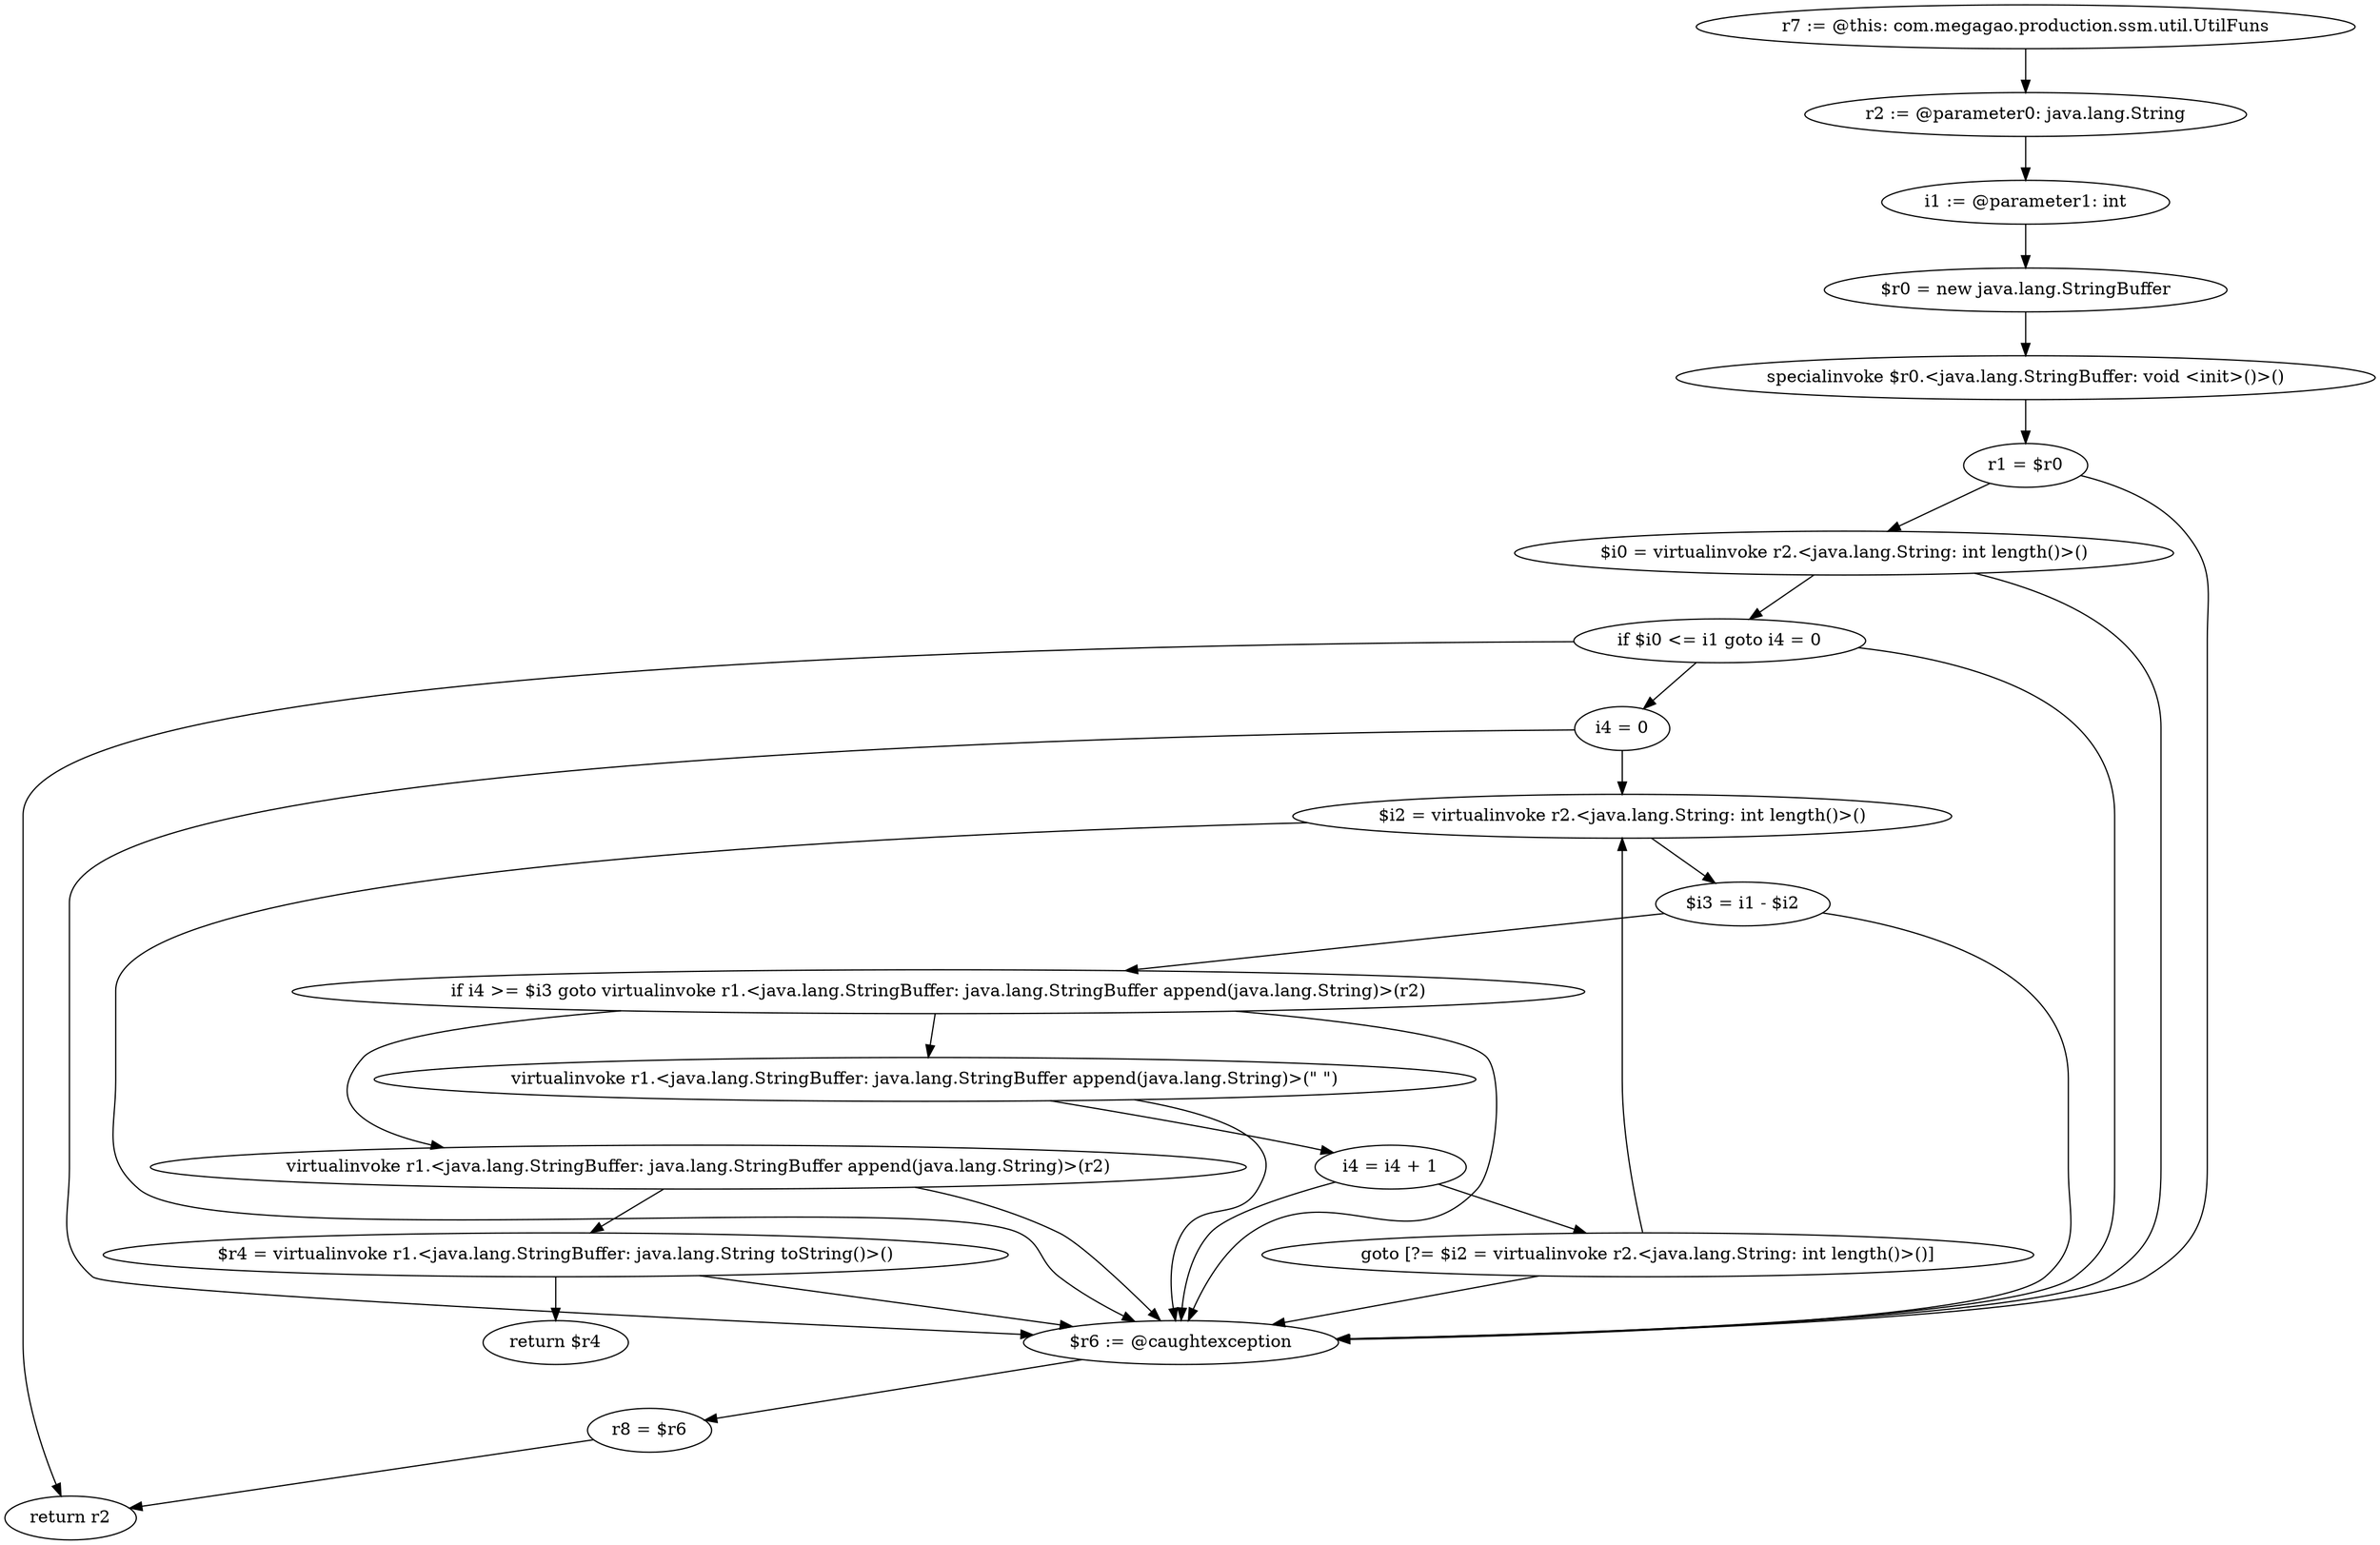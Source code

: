 digraph "unitGraph" {
    "r7 := @this: com.megagao.production.ssm.util.UtilFuns"
    "r2 := @parameter0: java.lang.String"
    "i1 := @parameter1: int"
    "$r0 = new java.lang.StringBuffer"
    "specialinvoke $r0.<java.lang.StringBuffer: void <init>()>()"
    "r1 = $r0"
    "$i0 = virtualinvoke r2.<java.lang.String: int length()>()"
    "if $i0 <= i1 goto i4 = 0"
    "return r2"
    "i4 = 0"
    "$i2 = virtualinvoke r2.<java.lang.String: int length()>()"
    "$i3 = i1 - $i2"
    "if i4 >= $i3 goto virtualinvoke r1.<java.lang.StringBuffer: java.lang.StringBuffer append(java.lang.String)>(r2)"
    "virtualinvoke r1.<java.lang.StringBuffer: java.lang.StringBuffer append(java.lang.String)>(\" \")"
    "i4 = i4 + 1"
    "goto [?= $i2 = virtualinvoke r2.<java.lang.String: int length()>()]"
    "virtualinvoke r1.<java.lang.StringBuffer: java.lang.StringBuffer append(java.lang.String)>(r2)"
    "$r4 = virtualinvoke r1.<java.lang.StringBuffer: java.lang.String toString()>()"
    "return $r4"
    "$r6 := @caughtexception"
    "r8 = $r6"
    "r7 := @this: com.megagao.production.ssm.util.UtilFuns"->"r2 := @parameter0: java.lang.String";
    "r2 := @parameter0: java.lang.String"->"i1 := @parameter1: int";
    "i1 := @parameter1: int"->"$r0 = new java.lang.StringBuffer";
    "$r0 = new java.lang.StringBuffer"->"specialinvoke $r0.<java.lang.StringBuffer: void <init>()>()";
    "specialinvoke $r0.<java.lang.StringBuffer: void <init>()>()"->"r1 = $r0";
    "r1 = $r0"->"$i0 = virtualinvoke r2.<java.lang.String: int length()>()";
    "r1 = $r0"->"$r6 := @caughtexception";
    "$i0 = virtualinvoke r2.<java.lang.String: int length()>()"->"if $i0 <= i1 goto i4 = 0";
    "$i0 = virtualinvoke r2.<java.lang.String: int length()>()"->"$r6 := @caughtexception";
    "if $i0 <= i1 goto i4 = 0"->"return r2";
    "if $i0 <= i1 goto i4 = 0"->"i4 = 0";
    "if $i0 <= i1 goto i4 = 0"->"$r6 := @caughtexception";
    "i4 = 0"->"$i2 = virtualinvoke r2.<java.lang.String: int length()>()";
    "i4 = 0"->"$r6 := @caughtexception";
    "$i2 = virtualinvoke r2.<java.lang.String: int length()>()"->"$i3 = i1 - $i2";
    "$i2 = virtualinvoke r2.<java.lang.String: int length()>()"->"$r6 := @caughtexception";
    "$i3 = i1 - $i2"->"if i4 >= $i3 goto virtualinvoke r1.<java.lang.StringBuffer: java.lang.StringBuffer append(java.lang.String)>(r2)";
    "$i3 = i1 - $i2"->"$r6 := @caughtexception";
    "if i4 >= $i3 goto virtualinvoke r1.<java.lang.StringBuffer: java.lang.StringBuffer append(java.lang.String)>(r2)"->"virtualinvoke r1.<java.lang.StringBuffer: java.lang.StringBuffer append(java.lang.String)>(\" \")";
    "if i4 >= $i3 goto virtualinvoke r1.<java.lang.StringBuffer: java.lang.StringBuffer append(java.lang.String)>(r2)"->"virtualinvoke r1.<java.lang.StringBuffer: java.lang.StringBuffer append(java.lang.String)>(r2)";
    "if i4 >= $i3 goto virtualinvoke r1.<java.lang.StringBuffer: java.lang.StringBuffer append(java.lang.String)>(r2)"->"$r6 := @caughtexception";
    "virtualinvoke r1.<java.lang.StringBuffer: java.lang.StringBuffer append(java.lang.String)>(\" \")"->"i4 = i4 + 1";
    "virtualinvoke r1.<java.lang.StringBuffer: java.lang.StringBuffer append(java.lang.String)>(\" \")"->"$r6 := @caughtexception";
    "i4 = i4 + 1"->"goto [?= $i2 = virtualinvoke r2.<java.lang.String: int length()>()]";
    "i4 = i4 + 1"->"$r6 := @caughtexception";
    "goto [?= $i2 = virtualinvoke r2.<java.lang.String: int length()>()]"->"$i2 = virtualinvoke r2.<java.lang.String: int length()>()";
    "goto [?= $i2 = virtualinvoke r2.<java.lang.String: int length()>()]"->"$r6 := @caughtexception";
    "virtualinvoke r1.<java.lang.StringBuffer: java.lang.StringBuffer append(java.lang.String)>(r2)"->"$r4 = virtualinvoke r1.<java.lang.StringBuffer: java.lang.String toString()>()";
    "virtualinvoke r1.<java.lang.StringBuffer: java.lang.StringBuffer append(java.lang.String)>(r2)"->"$r6 := @caughtexception";
    "$r4 = virtualinvoke r1.<java.lang.StringBuffer: java.lang.String toString()>()"->"return $r4";
    "$r4 = virtualinvoke r1.<java.lang.StringBuffer: java.lang.String toString()>()"->"$r6 := @caughtexception";
    "$r6 := @caughtexception"->"r8 = $r6";
    "r8 = $r6"->"return r2";
}
